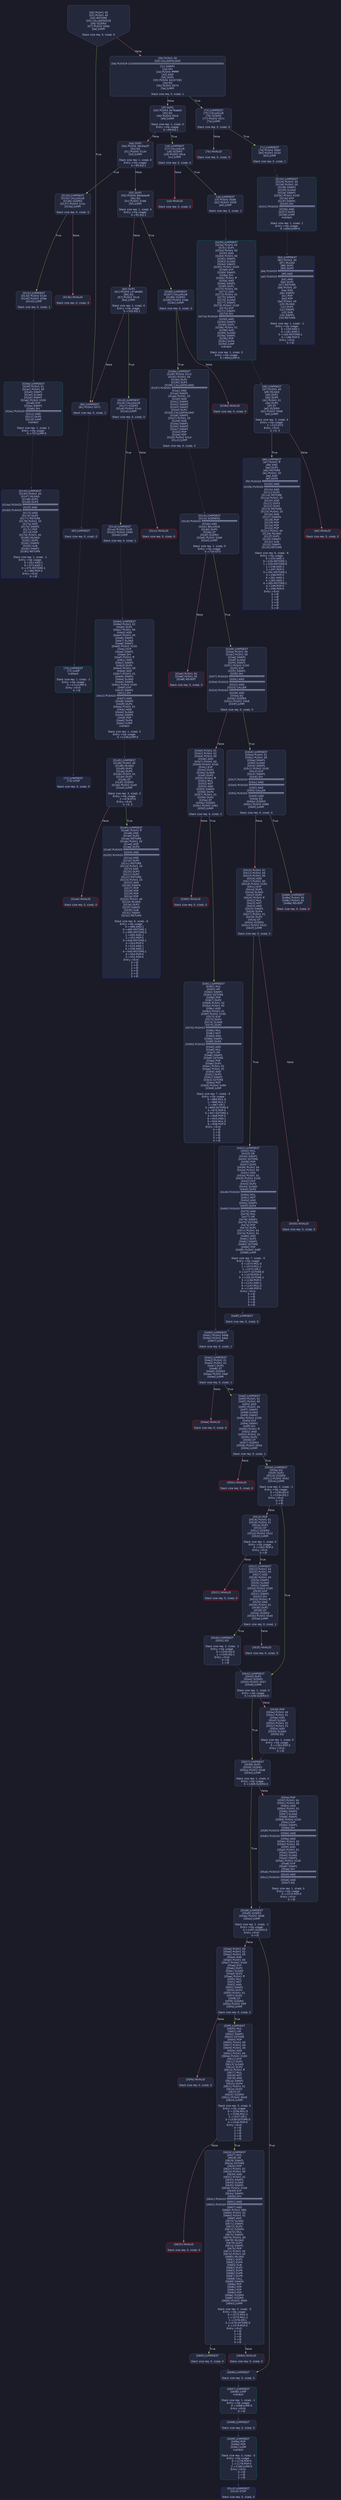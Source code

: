 digraph G {
    node [shape=box, style="filled, rounded", color="#565f89", fontcolor="#c0caf5", fontname="Helvetica", fillcolor="#24283b"];
    edge [color="#414868", fontcolor="#c0caf5", fontname="Helvetica"];
    bgcolor="#1a1b26";
    0 [ label = "[00] PUSH1 60
[02] PUSH1 40
[04] MSTORE
[05] CALLDATASIZE
[06] ISZERO
[07] PUSH2 006b
[0a] JUMPI

Stack size req: 0, sizeΔ: 0
" shape = invhouse]
    1 [ label = "[0b] PUSH1 00
[0d] CALLDATALOAD
[0e] PUSH29 0100000000000000000000000000000000000000000000000000000000
[2c] SWAP1
[2d] DIV
[2e] PUSH4 ffffffff
[33] AND
[34] DUP1
[35] PUSH4 34107282
[3a] EQ
[3b] PUSH2 0074
[3e] JUMPI

Stack size req: 0, sizeΔ: 1
"]
    2 [ label = "[3f] DUP1
[40] PUSH4 3476aeb0
[45] EQ
[46] PUSH2 00c6
[49] JUMPI

Stack size req: 1, sizeΔ: 0
Entry->Op usage:
	0->69:EQ:1
"]
    3 [ label = "[4a] DUP1
[4b] PUSH4 38c0ac5f
[50] EQ
[51] PUSH2 0134
[54] JUMPI

Stack size req: 1, sizeΔ: 0
Entry->Op usage:
	0->80:EQ:1
"]
    4 [ label = "[55] DUP1
[56] PUSH4 884edad9
[5b] EQ
[5c] PUSH2 0186
[5f] JUMPI

Stack size req: 1, sizeΔ: 0
Entry->Op usage:
	0->91:EQ:1
"]
    5 [ label = "[60] DUP1
[61] PUSH4 c37a6e8d
[66] EQ
[67] PUSH2 01c5
[6a] JUMPI

Stack size req: 1, sizeΔ: 0
Entry->Op usage:
	0->102:EQ:1
"]
    6 [ label = "[6b] JUMPDEST
[6c] PUSH2 0072

Stack size req: 0, sizeΔ: 1
"]
    7 [ label = "[6f] JUMPDEST

Stack size req: 0, sizeΔ: 0
"]
    8 [ label = "[70] JUMPDEST
[71] JUMP
Indirect!

Stack size req: 1, sizeΔ: -1
Entry->Op usage:
	0->113:JUMP:0
Entry->Exit:
	0->😵
" color = "teal"]
    9 [ label = "[72] JUMPDEST
[73] STOP

Stack size req: 0, sizeΔ: 0
" color = "darkblue"]
    10 [ label = "[74] JUMPDEST
[75] CALLVALUE
[76] ISZERO
[77] PUSH2 007c
[7a] JUMPI

Stack size req: 0, sizeΔ: 0
"]
    11 [ label = "[7b] INVALID

Stack size req: 0, sizeΔ: 0
" color = "red"]
    12 [ label = "[7c] JUMPDEST
[7d] PUSH2 0084
[80] PUSH2 0233
[83] JUMP

Stack size req: 0, sizeΔ: 1
"]
    13 [ label = "[84] JUMPDEST
[85] PUSH1 40
[87] MLOAD
[88] DUP1
[89] DUP3
[8a] PUSH20 ffffffffffffffffffffffffffffffffffffffff
[9f] AND
[a0] PUSH20 ffffffffffffffffffffffffffffffffffffffff
[b5] AND
[b6] DUP2
[b7] MSTORE
[b8] PUSH1 20
[ba] ADD
[bb] SWAP2
[bc] POP
[bd] POP
[be] PUSH1 40
[c0] MLOAD
[c1] DUP1
[c2] SWAP2
[c3] SUB
[c4] SWAP1
[c5] RETURN

Stack size req: 1, sizeΔ: -1
Entry->Op usage:
	0->159:AND:1
	0->181:AND:1
	0->183:MSTORE:1
	0->188:POP:0
Entry->Exit:
	0->😵
" color = "darkblue"]
    14 [ label = "[c6] JUMPDEST
[c7] CALLVALUE
[c8] ISZERO
[c9] PUSH2 00ce
[cc] JUMPI

Stack size req: 0, sizeΔ: 0
"]
    15 [ label = "[cd] INVALID

Stack size req: 0, sizeΔ: 0
" color = "red"]
    16 [ label = "[ce] JUMPDEST
[cf] PUSH2 00d6
[d2] PUSH2 0259
[d5] JUMP

Stack size req: 0, sizeΔ: 1
"]
    17 [ label = "[d6] JUMPDEST
[d7] PUSH1 40
[d9] MLOAD
[da] DUP1
[db] DUP5
[dc] PUSH1 01
[de] DUP2
[df] GT
[e0] ISZERO
[e1] PUSH2 00e6
[e4] JUMPI

Stack size req: 3, sizeΔ: 3
Entry->Op usage:
	2->223:GT:0
Entry->Exit:
	2->0, 5
"]
    18 [ label = "[e5] INVALID

Stack size req: 0, sizeΔ: 0
" color = "red"]
    19 [ label = "[e6] JUMPDEST
[e7] PUSH1 ff
[e9] AND
[ea] DUP2
[eb] MSTORE
[ec] PUSH1 20
[ee] ADD
[ef] DUP4
[f0] PUSH20 ffffffffffffffffffffffffffffffffffffffff
[0105] AND
[0106] PUSH20 ffffffffffffffffffffffffffffffffffffffff
[011b] AND
[011c] DUP2
[011d] MSTORE
[011e] PUSH1 20
[0120] ADD
[0121] DUP3
[0122] DUP2
[0123] MSTORE
[0124] PUSH1 20
[0126] ADD
[0127] SWAP4
[0128] POP
[0129] POP
[012a] POP
[012b] POP
[012c] PUSH1 40
[012e] MLOAD
[012f] DUP1
[0130] SWAP2
[0131] SUB
[0132] SWAP1
[0133] RETURN

Stack size req: 6, sizeΔ: -6
Entry->Op usage:
	0->233:AND:1
	0->235:MSTORE:1
	1->235:MSTORE:0
	1->238:ADD:1
	2->297:POP:0
	3->291:MSTORE:1
	3->298:POP:0
	4->261:AND:1
	4->283:AND:1
	4->285:MSTORE:1
	4->299:POP:0
	5->296:POP:0
Entry->Exit:
	0->😵
	1->😵
	2->😵
	3->😵
	4->😵
	5->😵
" color = "darkblue"]
    20 [ label = "[0134] JUMPDEST
[0135] CALLVALUE
[0136] ISZERO
[0137] PUSH2 013c
[013a] JUMPI

Stack size req: 0, sizeΔ: 0
"]
    21 [ label = "[013b] INVALID

Stack size req: 0, sizeΔ: 0
" color = "red"]
    22 [ label = "[013c] JUMPDEST
[013d] PUSH2 0144
[0140] PUSH2 029e
[0143] JUMP

Stack size req: 0, sizeΔ: 1
"]
    23 [ label = "[0144] JUMPDEST
[0145] PUSH1 40
[0147] MLOAD
[0148] DUP1
[0149] DUP3
[014a] PUSH20 ffffffffffffffffffffffffffffffffffffffff
[015f] AND
[0160] PUSH20 ffffffffffffffffffffffffffffffffffffffff
[0175] AND
[0176] DUP2
[0177] MSTORE
[0178] PUSH1 20
[017a] ADD
[017b] SWAP2
[017c] POP
[017d] POP
[017e] PUSH1 40
[0180] MLOAD
[0181] DUP1
[0182] SWAP2
[0183] SUB
[0184] SWAP1
[0185] RETURN

Stack size req: 1, sizeΔ: -1
Entry->Op usage:
	0->351:AND:1
	0->373:AND:1
	0->375:MSTORE:1
	0->380:POP:0
Entry->Exit:
	0->😵
" color = "darkblue"]
    24 [ label = "[0186] JUMPDEST
[0187] CALLVALUE
[0188] ISZERO
[0189] PUSH2 018e
[018c] JUMPI

Stack size req: 0, sizeΔ: 0
"]
    25 [ label = "[018d] INVALID

Stack size req: 0, sizeΔ: 0
" color = "red"]
    26 [ label = "[018e] JUMPDEST
[018f] PUSH2 01c3
[0192] PUSH1 04
[0194] DUP1
[0195] DUP1
[0196] CALLDATALOAD
[0197] PUSH20 ffffffffffffffffffffffffffffffffffffffff
[01ac] AND
[01ad] SWAP1
[01ae] PUSH1 20
[01b0] ADD
[01b1] SWAP1
[01b2] SWAP2
[01b3] SWAP1
[01b4] DUP1
[01b5] CALLDATALOAD
[01b6] SWAP1
[01b7] PUSH1 20
[01b9] ADD
[01ba] SWAP1
[01bb] SWAP2
[01bc] SWAP1
[01bd] POP
[01be] POP
[01bf] PUSH2 02c4
[01c2] JUMP

Stack size req: 0, sizeΔ: 3
"]
    27 [ label = "[01c3] JUMPDEST
[01c4] STOP

Stack size req: 0, sizeΔ: 0
" color = "darkblue"]
    28 [ label = "[01c5] JUMPDEST
[01c6] CALLVALUE
[01c7] ISZERO
[01c8] PUSH2 01cd
[01cb] JUMPI

Stack size req: 0, sizeΔ: 0
"]
    29 [ label = "[01cc] INVALID

Stack size req: 0, sizeΔ: 0
" color = "red"]
    30 [ label = "[01cd] JUMPDEST
[01ce] PUSH2 01d5
[01d1] PUSH2 049d
[01d4] JUMP

Stack size req: 0, sizeΔ: 1
"]
    31 [ label = "[01d5] JUMPDEST
[01d6] PUSH1 40
[01d8] MLOAD
[01d9] DUP1
[01da] DUP5
[01db] PUSH1 01
[01dd] DUP2
[01de] GT
[01df] ISZERO
[01e0] PUSH2 01e5
[01e3] JUMPI

Stack size req: 3, sizeΔ: 3
Entry->Op usage:
	2->478:GT:0
Entry->Exit:
	2->0, 5
"]
    32 [ label = "[01e4] INVALID

Stack size req: 0, sizeΔ: 0
" color = "red"]
    33 [ label = "[01e5] JUMPDEST
[01e6] PUSH1 ff
[01e8] AND
[01e9] DUP2
[01ea] MSTORE
[01eb] PUSH1 20
[01ed] ADD
[01ee] DUP4
[01ef] PUSH20 ffffffffffffffffffffffffffffffffffffffff
[0204] AND
[0205] PUSH20 ffffffffffffffffffffffffffffffffffffffff
[021a] AND
[021b] DUP2
[021c] MSTORE
[021d] PUSH1 20
[021f] ADD
[0220] DUP3
[0221] DUP2
[0222] MSTORE
[0223] PUSH1 20
[0225] ADD
[0226] SWAP4
[0227] POP
[0228] POP
[0229] POP
[022a] POP
[022b] PUSH1 40
[022d] MLOAD
[022e] DUP1
[022f] SWAP2
[0230] SUB
[0231] SWAP1
[0232] RETURN

Stack size req: 6, sizeΔ: -6
Entry->Op usage:
	0->488:AND:1
	0->490:MSTORE:1
	1->490:MSTORE:0
	1->493:ADD:1
	2->552:POP:0
	3->546:MSTORE:1
	3->553:POP:0
	4->516:AND:1
	4->538:AND:1
	4->540:MSTORE:1
	4->554:POP:0
	5->551:POP:0
Entry->Exit:
	0->😵
	1->😵
	2->😵
	3->😵
	4->😵
	5->😵
" color = "darkblue"]
    34 [ label = "[0233] JUMPDEST
[0234] PUSH1 00
[0236] PUSH1 00
[0238] SWAP1
[0239] SLOAD
[023a] SWAP1
[023b] PUSH2 0100
[023e] EXP
[023f] SWAP1
[0240] DIV
[0241] PUSH20 ffffffffffffffffffffffffffffffffffffffff
[0256] AND
[0257] DUP2
[0258] JUMP
Indirect!

Stack size req: 1, sizeΔ: 1
Entry->Op usage:
	0->600:JUMP:0
" color = "teal"]
    35 [ label = "[0259] JUMPDEST
[025a] PUSH1 04
[025c] DUP1
[025d] PUSH1 00
[025f] ADD
[0260] PUSH1 00
[0262] SWAP1
[0263] SLOAD
[0264] SWAP1
[0265] PUSH2 0100
[0268] EXP
[0269] SWAP1
[026a] DIV
[026b] PUSH1 ff
[026d] AND
[026e] SWAP1
[026f] DUP1
[0270] PUSH1 00
[0272] ADD
[0273] PUSH1 01
[0275] SWAP1
[0276] SLOAD
[0277] SWAP1
[0278] PUSH2 0100
[027b] EXP
[027c] SWAP1
[027d] DIV
[027e] PUSH20 ffffffffffffffffffffffffffffffffffffffff
[0293] AND
[0294] SWAP1
[0295] DUP1
[0296] PUSH1 01
[0298] ADD
[0299] SLOAD
[029a] SWAP1
[029b] POP
[029c] DUP4
[029d] JUMP
Indirect!

Stack size req: 1, sizeΔ: 3
Entry->Op usage:
	0->669:JUMP:0
" color = "teal"]
    36 [ label = "[029e] JUMPDEST
[029f] PUSH1 01
[02a1] PUSH1 00
[02a3] SWAP1
[02a4] SLOAD
[02a5] SWAP1
[02a6] PUSH2 0100
[02a9] EXP
[02aa] SWAP1
[02ab] DIV
[02ac] PUSH20 ffffffffffffffffffffffffffffffffffffffff
[02c1] AND
[02c2] DUP2
[02c3] JUMP
Indirect!

Stack size req: 1, sizeΔ: 1
Entry->Op usage:
	0->707:JUMP:0
" color = "teal"]
    37 [ label = "[02c4] JUMPDEST
[02c5] ADDRESS
[02c6] PUSH20 ffffffffffffffffffffffffffffffffffffffff
[02db] AND
[02dc] BALANCE
[02dd] DUP2
[02de] GT
[02df] ISZERO
[02e0] PUSH2 02e9
[02e3] JUMPI

Stack size req: 1, sizeΔ: 0
Entry->Op usage:
	0->734:GT:0
"]
    38 [ label = "[02e4] PUSH1 00
[02e6] PUSH1 00
[02e8] REVERT

Stack size req: 0, sizeΔ: 0
" color = "red"]
    39 [ label = "[02e9] JUMPDEST
[02ea] PUSH1 00
[02ec] PUSH1 00
[02ee] SWAP1
[02ef] SLOAD
[02f0] SWAP1
[02f1] PUSH2 0100
[02f4] EXP
[02f5] SWAP1
[02f6] DIV
[02f7] PUSH20 ffffffffffffffffffffffffffffffffffffffff
[030c] AND
[030d] PUSH20 ffffffffffffffffffffffffffffffffffffffff
[0322] AND
[0323] CALLER
[0324] PUSH20 ffffffffffffffffffffffffffffffffffffffff
[0339] AND
[033a] EQ
[033b] ISZERO
[033c] PUSH2 03b9
[033f] JUMPI

Stack size req: 0, sizeΔ: 0
"]
    40 [ label = "[0340] PUSH1 01
[0342] PUSH1 02
[0344] PUSH1 00
[0346] ADD
[0347] PUSH1 00
[0349] PUSH2 0100
[034c] EXP
[034d] DUP2
[034e] SLOAD
[034f] DUP2
[0350] PUSH1 ff
[0352] MUL
[0353] NOT
[0354] AND
[0355] SWAP1
[0356] DUP4
[0357] PUSH1 01
[0359] DUP2
[035a] GT
[035b] ISZERO
[035c] PUSH2 0361
[035f] JUMPI

Stack size req: 0, sizeΔ: 5
"]
    41 [ label = "[0360] INVALID

Stack size req: 0, sizeΔ: 0
" color = "red"]
    42 [ label = "[0361] JUMPDEST
[0362] MUL
[0363] OR
[0364] SWAP1
[0365] SSTORE
[0366] POP
[0367] DUP2
[0368] PUSH1 02
[036a] PUSH1 00
[036c] ADD
[036d] PUSH1 01
[036f] PUSH2 0100
[0372] EXP
[0373] DUP2
[0374] SLOAD
[0375] DUP2
[0376] PUSH20 ffffffffffffffffffffffffffffffffffffffff
[038b] MUL
[038c] NOT
[038d] AND
[038e] SWAP1
[038f] DUP4
[0390] PUSH20 ffffffffffffffffffffffffffffffffffffffff
[03a5] AND
[03a6] MUL
[03a7] OR
[03a8] SWAP1
[03a9] SSTORE
[03aa] POP
[03ab] DUP1
[03ac] PUSH1 02
[03ae] PUSH1 01
[03b0] ADD
[03b1] DUP2
[03b2] SWAP1
[03b3] SSTORE
[03b4] POP
[03b5] PUSH2 0490
[03b8] JUMP

Stack size req: 7, sizeΔ: -5
Entry->Op usage:
	0->866:MUL:0
	1->866:MUL:1
	2->867:OR:1
	3->869:SSTORE:0
	4->870:POP:0
	5->947:SSTORE:1
	5->948:POP:0
	6->933:AND:1
	6->934:MUL:0
	6->938:POP:0
Entry->Exit:
	0->😵
	1->😵
	2->😵
	3->😵
	4->😵
"]
    43 [ label = "[03b9] JUMPDEST
[03ba] PUSH1 01
[03bc] PUSH1 00
[03be] SWAP1
[03bf] SLOAD
[03c0] SWAP1
[03c1] PUSH2 0100
[03c4] EXP
[03c5] SWAP1
[03c6] DIV
[03c7] PUSH20 ffffffffffffffffffffffffffffffffffffffff
[03dc] AND
[03dd] PUSH20 ffffffffffffffffffffffffffffffffffffffff
[03f2] AND
[03f3] CALLER
[03f4] PUSH20 ffffffffffffffffffffffffffffffffffffffff
[0409] AND
[040a] EQ
[040b] ISZERO
[040c] PUSH2 0489
[040f] JUMPI

Stack size req: 0, sizeΔ: 0
"]
    44 [ label = "[0410] PUSH1 01
[0412] PUSH1 04
[0414] PUSH1 00
[0416] ADD
[0417] PUSH1 00
[0419] PUSH2 0100
[041c] EXP
[041d] DUP2
[041e] SLOAD
[041f] DUP2
[0420] PUSH1 ff
[0422] MUL
[0423] NOT
[0424] AND
[0425] SWAP1
[0426] DUP4
[0427] PUSH1 01
[0429] DUP2
[042a] GT
[042b] ISZERO
[042c] PUSH2 0431
[042f] JUMPI

Stack size req: 0, sizeΔ: 5
"]
    45 [ label = "[0430] INVALID

Stack size req: 0, sizeΔ: 0
" color = "red"]
    46 [ label = "[0431] JUMPDEST
[0432] MUL
[0433] OR
[0434] SWAP1
[0435] SSTORE
[0436] POP
[0437] DUP2
[0438] PUSH1 04
[043a] PUSH1 00
[043c] ADD
[043d] PUSH1 01
[043f] PUSH2 0100
[0442] EXP
[0443] DUP2
[0444] SLOAD
[0445] DUP2
[0446] PUSH20 ffffffffffffffffffffffffffffffffffffffff
[045b] MUL
[045c] NOT
[045d] AND
[045e] SWAP1
[045f] DUP4
[0460] PUSH20 ffffffffffffffffffffffffffffffffffffffff
[0475] AND
[0476] MUL
[0477] OR
[0478] SWAP1
[0479] SSTORE
[047a] POP
[047b] DUP1
[047c] PUSH1 04
[047e] PUSH1 01
[0480] ADD
[0481] DUP2
[0482] SWAP1
[0483] SSTORE
[0484] POP
[0485] PUSH2 048f
[0488] JUMP

Stack size req: 7, sizeΔ: -5
Entry->Op usage:
	0->1074:MUL:0
	1->1074:MUL:1
	2->1075:OR:1
	3->1077:SSTORE:0
	4->1078:POP:0
	5->1155:SSTORE:1
	5->1156:POP:0
	6->1141:AND:1
	6->1142:MUL:0
	6->1146:POP:0
Entry->Exit:
	0->😵
	1->😵
	2->😵
	3->😵
	4->😵
"]
    47 [ label = "[0489] JUMPDEST
[048a] PUSH1 00
[048c] PUSH1 00
[048e] REVERT

Stack size req: 0, sizeΔ: 0
" color = "red"]
    48 [ label = "[048f] JUMPDEST

Stack size req: 0, sizeΔ: 0
"]
    49 [ label = "[0490] JUMPDEST
[0491] PUSH2 0498
[0494] PUSH2 04e2
[0497] JUMP

Stack size req: 0, sizeΔ: 1
"]
    50 [ label = "[0498] JUMPDEST

Stack size req: 0, sizeΔ: 0
"]
    51 [ label = "[0499] JUMPDEST
[049a] POP
[049b] POP
[049c] JUMP
Indirect!

Stack size req: 3, sizeΔ: -3
Entry->Op usage:
	0->1178:POP:0
	1->1179:POP:0
	2->1180:JUMP:0
Entry->Exit:
	0->😵
	1->😵
	2->😵
" color = "teal"]
    52 [ label = "[049d] JUMPDEST
[049e] PUSH1 02
[04a0] DUP1
[04a1] PUSH1 00
[04a3] ADD
[04a4] PUSH1 00
[04a6] SWAP1
[04a7] SLOAD
[04a8] SWAP1
[04a9] PUSH2 0100
[04ac] EXP
[04ad] SWAP1
[04ae] DIV
[04af] PUSH1 ff
[04b1] AND
[04b2] SWAP1
[04b3] DUP1
[04b4] PUSH1 00
[04b6] ADD
[04b7] PUSH1 01
[04b9] SWAP1
[04ba] SLOAD
[04bb] SWAP1
[04bc] PUSH2 0100
[04bf] EXP
[04c0] SWAP1
[04c1] DIV
[04c2] PUSH20 ffffffffffffffffffffffffffffffffffffffff
[04d7] AND
[04d8] SWAP1
[04d9] DUP1
[04da] PUSH1 01
[04dc] ADD
[04dd] SLOAD
[04de] SWAP1
[04df] POP
[04e0] DUP4
[04e1] JUMP
Indirect!

Stack size req: 1, sizeΔ: 3
Entry->Op usage:
	0->1249:JUMP:0
" color = "teal"]
    53 [ label = "[04e2] JUMPDEST
[04e3] PUSH1 01
[04e5] PUSH1 01
[04e7] DUP2
[04e8] GT
[04e9] ISZERO
[04ea] PUSH2 04ef
[04ed] JUMPI

Stack size req: 0, sizeΔ: 1
"]
    54 [ label = "[04ee] INVALID

Stack size req: 0, sizeΔ: 0
" color = "red"]
    55 [ label = "[04ef] JUMPDEST
[04f0] PUSH1 02
[04f2] PUSH1 00
[04f4] ADD
[04f5] PUSH1 00
[04f7] SWAP1
[04f8] SLOAD
[04f9] SWAP1
[04fa] PUSH2 0100
[04fd] EXP
[04fe] SWAP1
[04ff] DIV
[0500] PUSH1 ff
[0502] AND
[0503] PUSH1 01
[0505] DUP2
[0506] GT
[0507] ISZERO
[0508] PUSH2 050d
[050b] JUMPI

Stack size req: 0, sizeΔ: 1
"]
    56 [ label = "[050c] INVALID

Stack size req: 0, sizeΔ: 0
" color = "red"]
    57 [ label = "[050d] JUMPDEST
[050e] EQ
[050f] DUP1
[0510] ISZERO
[0511] PUSH2 0542
[0514] JUMPI

Stack size req: 2, sizeΔ: -1
Entry->Op usage:
	0->1294:EQ:0
	1->1294:EQ:1
Entry->Exit:
	0->😵
	1->😵
"]
    58 [ label = "[0515] POP
[0516] PUSH1 01
[0518] PUSH1 01
[051a] DUP2
[051b] GT
[051c] ISZERO
[051d] PUSH2 0522
[0520] JUMPI

Stack size req: 1, sizeΔ: 0
Entry->Op usage:
	0->1301:POP:0
Entry->Exit:
	0->😵
"]
    59 [ label = "[0521] INVALID

Stack size req: 0, sizeΔ: 0
" color = "red"]
    60 [ label = "[0522] JUMPDEST
[0523] PUSH1 04
[0525] PUSH1 00
[0527] ADD
[0528] PUSH1 00
[052a] SWAP1
[052b] SLOAD
[052c] SWAP1
[052d] PUSH2 0100
[0530] EXP
[0531] SWAP1
[0532] DIV
[0533] PUSH1 ff
[0535] AND
[0536] PUSH1 01
[0538] DUP2
[0539] GT
[053a] ISZERO
[053b] PUSH2 0540
[053e] JUMPI

Stack size req: 0, sizeΔ: 1
"]
    61 [ label = "[053f] INVALID

Stack size req: 0, sizeΔ: 0
" color = "red"]
    62 [ label = "[0540] JUMPDEST
[0541] EQ

Stack size req: 2, sizeΔ: -1
Entry->Op usage:
	0->1345:EQ:0
	1->1345:EQ:1
Entry->Exit:
	0->😵
	1->😵
"]
    63 [ label = "[0542] JUMPDEST
[0543] DUP1
[0544] ISZERO
[0545] PUSH2 0557
[0548] JUMPI

Stack size req: 1, sizeΔ: 0
Entry->Op usage:
	0->1348:ISZERO:0
"]
    64 [ label = "[0549] POP
[054a] PUSH1 04
[054c] PUSH1 01
[054e] ADD
[054f] SLOAD
[0550] PUSH1 02
[0552] PUSH1 01
[0554] ADD
[0555] SLOAD
[0556] EQ

Stack size req: 1, sizeΔ: 0
Entry->Op usage:
	0->1353:POP:0
Entry->Exit:
	0->😵
"]
    65 [ label = "[0557] JUMPDEST
[0558] DUP1
[0559] ISZERO
[055a] PUSH2 05d8
[055d] JUMPI

Stack size req: 1, sizeΔ: 0
Entry->Op usage:
	0->1369:ISZERO:0
"]
    66 [ label = "[055e] POP
[055f] PUSH1 04
[0561] PUSH1 00
[0563] ADD
[0564] PUSH1 01
[0566] SWAP1
[0567] SLOAD
[0568] SWAP1
[0569] PUSH2 0100
[056c] EXP
[056d] SWAP1
[056e] DIV
[056f] PUSH20 ffffffffffffffffffffffffffffffffffffffff
[0584] AND
[0585] PUSH20 ffffffffffffffffffffffffffffffffffffffff
[059a] AND
[059b] PUSH1 02
[059d] PUSH1 00
[059f] ADD
[05a0] PUSH1 01
[05a2] SWAP1
[05a3] SLOAD
[05a4] SWAP1
[05a5] PUSH2 0100
[05a8] EXP
[05a9] SWAP1
[05aa] DIV
[05ab] PUSH20 ffffffffffffffffffffffffffffffffffffffff
[05c0] AND
[05c1] PUSH20 ffffffffffffffffffffffffffffffffffffffff
[05d6] AND
[05d7] EQ

Stack size req: 1, sizeΔ: 0
Entry->Op usage:
	0->1374:POP:0
Entry->Exit:
	0->😵
"]
    67 [ label = "[05d8] JUMPDEST
[05d9] ISZERO
[05da] PUSH2 0696
[05dd] JUMPI

Stack size req: 1, sizeΔ: -1
Entry->Op usage:
	0->1497:ISZERO:0
Entry->Exit:
	0->😵
"]
    68 [ label = "[05de] PUSH1 00
[05e0] PUSH1 02
[05e2] PUSH1 00
[05e4] ADD
[05e5] PUSH1 00
[05e7] PUSH2 0100
[05ea] EXP
[05eb] DUP2
[05ec] SLOAD
[05ed] DUP2
[05ee] PUSH1 ff
[05f0] MUL
[05f1] NOT
[05f2] AND
[05f3] SWAP1
[05f4] DUP4
[05f5] PUSH1 01
[05f7] DUP2
[05f8] GT
[05f9] ISZERO
[05fa] PUSH2 05ff
[05fd] JUMPI

Stack size req: 0, sizeΔ: 5
"]
    69 [ label = "[05fe] INVALID

Stack size req: 0, sizeΔ: 0
" color = "red"]
    70 [ label = "[05ff] JUMPDEST
[0600] MUL
[0601] OR
[0602] SWAP1
[0603] SSTORE
[0604] POP
[0605] PUSH1 00
[0607] PUSH1 04
[0609] PUSH1 00
[060b] ADD
[060c] PUSH1 00
[060e] PUSH2 0100
[0611] EXP
[0612] DUP2
[0613] SLOAD
[0614] DUP2
[0615] PUSH1 ff
[0617] MUL
[0618] NOT
[0619] AND
[061a] SWAP1
[061b] DUP4
[061c] PUSH1 01
[061e] DUP2
[061f] GT
[0620] ISZERO
[0621] PUSH2 0626
[0624] JUMPI

Stack size req: 5, sizeΔ: 0
Entry->Op usage:
	0->1536:MUL:0
	1->1536:MUL:1
	2->1537:OR:1
	3->1539:SSTORE:0
	4->1540:POP:0
Entry->Exit:
	0->😵
	1->😵
	2->😵
	3->😵
	4->😵
"]
    71 [ label = "[0625] INVALID

Stack size req: 0, sizeΔ: 0
" color = "red"]
    72 [ label = "[0626] JUMPDEST
[0627] MUL
[0628] OR
[0629] SWAP1
[062a] SSTORE
[062b] POP
[062c] PUSH1 02
[062e] PUSH1 00
[0630] ADD
[0631] PUSH1 01
[0633] SWAP1
[0634] SLOAD
[0635] SWAP1
[0636] PUSH2 0100
[0639] EXP
[063a] SWAP1
[063b] DIV
[063c] PUSH20 ffffffffffffffffffffffffffffffffffffffff
[0651] AND
[0652] PUSH20 ffffffffffffffffffffffffffffffffffffffff
[0667] AND
[0668] PUSH2 08fc
[066b] PUSH1 02
[066d] PUSH1 01
[066f] ADD
[0670] SLOAD
[0671] SWAP1
[0672] DUP2
[0673] ISZERO
[0674] MUL
[0675] SWAP1
[0676] PUSH1 40
[0678] MLOAD
[0679] DUP1
[067a] SWAP1
[067b] POP
[067c] PUSH1 00
[067e] PUSH1 40
[0680] MLOAD
[0681] DUP1
[0682] DUP4
[0683] SUB
[0684] DUP2
[0685] DUP6
[0686] DUP9
[0687] DUP9
[0688] CALL
[0689] SWAP4
[068a] POP
[068b] POP
[068c] POP
[068d] POP
[068e] ISZERO
[068f] ISZERO
[0690] PUSH2 0695
[0693] JUMPI

Stack size req: 5, sizeΔ: -5
Entry->Op usage:
	0->1575:MUL:0
	1->1575:MUL:1
	2->1576:OR:1
	3->1578:SSTORE:0
	4->1579:POP:0
Entry->Exit:
	0->😵
	1->😵
	2->😵
	3->😵
	4->😵
"]
    73 [ label = "[0694] INVALID

Stack size req: 0, sizeΔ: 0
" color = "red"]
    74 [ label = "[0695] JUMPDEST

Stack size req: 0, sizeΔ: 0
"]
    75 [ label = "[0696] JUMPDEST

Stack size req: 0, sizeΔ: 0
"]
    76 [ label = "[0697] JUMPDEST
[0698] JUMP
Indirect!

Stack size req: 1, sizeΔ: -1
Entry->Op usage:
	0->1688:JUMP:0
Entry->Exit:
	0->😵
" color = "teal"]
    0 -> 1 [ label = "False" color = "#f7768e"]
    0 -> 6 [ label = "True" color = "#9ece6a"]
    1 -> 2 [ label = "False" color = "#f7768e"]
    1 -> 10 [ label = "True" color = "#9ece6a"]
    2 -> 3 [ label = "False" color = "#f7768e"]
    2 -> 14 [ label = "True" color = "#9ece6a"]
    3 -> 4 [ label = "False" color = "#f7768e"]
    3 -> 20 [ label = "True" color = "#9ece6a"]
    4 -> 5 [ label = "False" color = "#f7768e"]
    4 -> 24 [ label = "True" color = "#9ece6a"]
    5 -> 6 [ label = "False" color = "#f7768e"]
    5 -> 28 [ label = "True" color = "#9ece6a"]
    6 -> 7 [ ]
    7 -> 8 [ ]
    10 -> 11 [ label = "False" color = "#f7768e"]
    10 -> 12 [ label = "True" color = "#9ece6a"]
    12 -> 34 [ ]
    14 -> 15 [ label = "False" color = "#f7768e"]
    14 -> 16 [ label = "True" color = "#9ece6a"]
    16 -> 35 [ ]
    17 -> 18 [ label = "False" color = "#f7768e"]
    17 -> 19 [ label = "True" color = "#9ece6a"]
    20 -> 21 [ label = "False" color = "#f7768e"]
    20 -> 22 [ label = "True" color = "#9ece6a"]
    22 -> 36 [ ]
    24 -> 25 [ label = "False" color = "#f7768e"]
    24 -> 26 [ label = "True" color = "#9ece6a"]
    26 -> 37 [ ]
    28 -> 29 [ label = "False" color = "#f7768e"]
    28 -> 30 [ label = "True" color = "#9ece6a"]
    30 -> 52 [ ]
    31 -> 32 [ label = "False" color = "#f7768e"]
    31 -> 33 [ label = "True" color = "#9ece6a"]
    37 -> 38 [ label = "False" color = "#f7768e"]
    37 -> 39 [ label = "True" color = "#9ece6a"]
    39 -> 40 [ label = "False" color = "#f7768e"]
    39 -> 43 [ label = "True" color = "#9ece6a"]
    40 -> 41 [ label = "False" color = "#f7768e"]
    40 -> 42 [ label = "True" color = "#9ece6a"]
    42 -> 49 [ ]
    43 -> 44 [ label = "False" color = "#f7768e"]
    43 -> 47 [ label = "True" color = "#9ece6a"]
    44 -> 45 [ label = "False" color = "#f7768e"]
    44 -> 46 [ label = "True" color = "#9ece6a"]
    46 -> 48 [ ]
    48 -> 49 [ ]
    49 -> 53 [ ]
    50 -> 51 [ ]
    53 -> 54 [ label = "False" color = "#f7768e"]
    53 -> 55 [ label = "True" color = "#9ece6a"]
    55 -> 56 [ label = "False" color = "#f7768e"]
    55 -> 57 [ label = "True" color = "#9ece6a"]
    57 -> 58 [ label = "False" color = "#f7768e"]
    57 -> 63 [ label = "True" color = "#9ece6a"]
    58 -> 59 [ label = "False" color = "#f7768e"]
    58 -> 60 [ label = "True" color = "#9ece6a"]
    60 -> 61 [ label = "False" color = "#f7768e"]
    60 -> 62 [ label = "True" color = "#9ece6a"]
    62 -> 63 [ ]
    63 -> 64 [ label = "False" color = "#f7768e"]
    63 -> 65 [ label = "True" color = "#9ece6a"]
    64 -> 65 [ ]
    65 -> 66 [ label = "False" color = "#f7768e"]
    65 -> 67 [ label = "True" color = "#9ece6a"]
    66 -> 67 [ ]
    67 -> 68 [ label = "False" color = "#f7768e"]
    67 -> 75 [ label = "True" color = "#9ece6a"]
    68 -> 69 [ label = "False" color = "#f7768e"]
    68 -> 70 [ label = "True" color = "#9ece6a"]
    70 -> 71 [ label = "False" color = "#f7768e"]
    70 -> 72 [ label = "True" color = "#9ece6a"]
    72 -> 73 [ label = "False" color = "#f7768e"]
    72 -> 74 [ label = "True" color = "#9ece6a"]
    74 -> 75 [ ]
    75 -> 76 [ ]
    8 -> 9 [ ]
    34 -> 13 [ ]
    35 -> 17 [ ]
    36 -> 23 [ ]
    76 -> 50 [ ]
    51 -> 27 [ ]
    52 -> 31 [ ]

}
